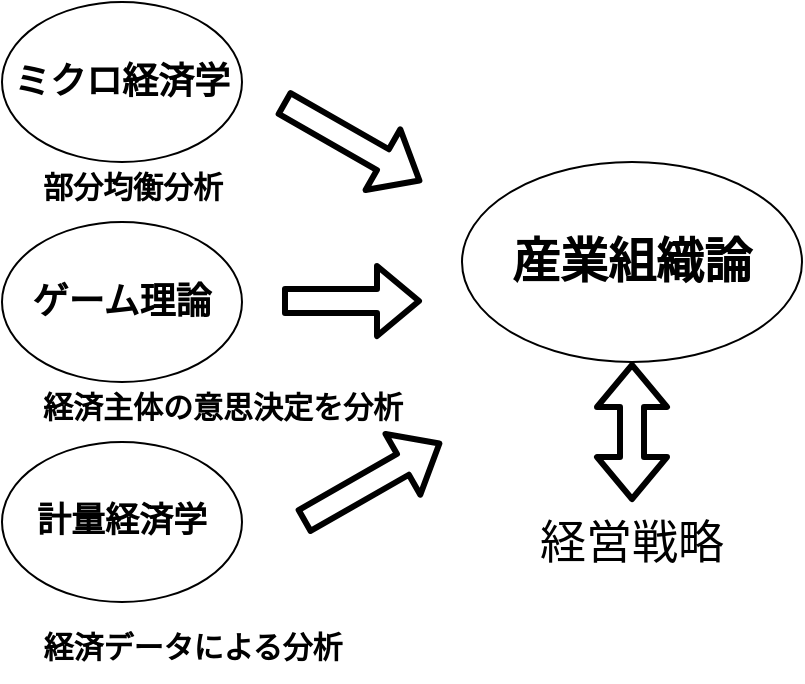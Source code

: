 <mxfile>
    <diagram id="y2wP-kBiyrwibJE8PbPl" name="Page-1">
        <mxGraphModel dx="478" dy="437" grid="0" gridSize="10" guides="1" tooltips="1" connect="1" arrows="1" fold="1" page="1" pageScale="1" pageWidth="827" pageHeight="1169" background="#ffffff" math="0" shadow="0">
            <root>
                <mxCell id="0"/>
                <mxCell id="1" parent="0"/>
                <mxCell id="2" value="&lt;h3&gt;&lt;font color=&quot;#000000&quot; style=&quot;font-size: 18px&quot;&gt;ミクロ経済学&lt;/font&gt;&lt;/h3&gt;" style="ellipse;whiteSpace=wrap;html=1;fillColor=#FFFFFF;strokeColor=#000000;" vertex="1" parent="1">
                    <mxGeometry x="40" y="80" width="120" height="80" as="geometry"/>
                </mxCell>
                <mxCell id="3" value="&lt;h3&gt;&lt;font color=&quot;#000000&quot; style=&quot;font-size: 18px&quot;&gt;ゲーム理論&lt;/font&gt;&lt;/h3&gt;" style="ellipse;whiteSpace=wrap;html=1;strokeColor=#000000;fillColor=#FFFFFF;" vertex="1" parent="1">
                    <mxGeometry x="40" y="190" width="120" height="80" as="geometry"/>
                </mxCell>
                <mxCell id="4" value="&lt;h3&gt;&lt;font color=&quot;#000000&quot; style=&quot;font-size: 17px&quot;&gt;計量経済学&lt;/font&gt;&lt;/h3&gt;" style="ellipse;whiteSpace=wrap;html=1;strokeColor=#000000;fillColor=#FFFFFF;" vertex="1" parent="1">
                    <mxGeometry x="40" y="300" width="120" height="80" as="geometry"/>
                </mxCell>
                <mxCell id="5" value="&lt;h2&gt;&lt;font color=&quot;#000000&quot; style=&quot;font-size: 24px&quot;&gt;産業組織論&lt;/font&gt;&lt;/h2&gt;" style="ellipse;whiteSpace=wrap;html=1;strokeColor=#000000;fillColor=#FFFFFF;" vertex="1" parent="1">
                    <mxGeometry x="270" y="160" width="170" height="100" as="geometry"/>
                </mxCell>
                <mxCell id="6" value="" style="shape=flexArrow;endArrow=classic;startArrow=classic;html=1;entryX=0.5;entryY=1;entryDx=0;entryDy=0;strokeColor=#000000;strokeWidth=3;" edge="1" parent="1" target="5">
                    <mxGeometry width="50" height="50" relative="1" as="geometry">
                        <mxPoint x="355" y="330" as="sourcePoint"/>
                        <mxPoint x="400" y="310" as="targetPoint"/>
                    </mxGeometry>
                </mxCell>
                <mxCell id="7" value="経営戦略" style="text;html=1;fillColor=none;align=center;verticalAlign=middle;whiteSpace=wrap;rounded=0;fontColor=#000000;fontSize=23;" vertex="1" parent="1">
                    <mxGeometry x="300" y="340" width="110" height="20" as="geometry"/>
                </mxCell>
                <mxCell id="8" value="&lt;font style=&quot;font-size: 15px&quot;&gt;部分均衡分析&lt;/font&gt;" style="text;html=1;align=center;verticalAlign=middle;resizable=0;points=[];autosize=1;fontSize=23;fontColor=#000000;fontStyle=1" vertex="1" parent="1">
                    <mxGeometry x="50" y="150" width="110" height="40" as="geometry"/>
                </mxCell>
                <mxCell id="9" value="&lt;font style=&quot;font-size: 15px&quot;&gt;&lt;b&gt;経済主体の意思決定を分析&lt;/b&gt;&lt;/font&gt;" style="text;html=1;align=center;verticalAlign=middle;resizable=0;points=[];autosize=1;fontSize=23;fontColor=#000000;" vertex="1" parent="1">
                    <mxGeometry x="50" y="260" width="200" height="40" as="geometry"/>
                </mxCell>
                <mxCell id="10" value="&lt;font style=&quot;font-size: 15px&quot;&gt;&lt;b&gt;経済データによる分析&lt;/b&gt;&lt;/font&gt;" style="text;html=1;align=center;verticalAlign=middle;resizable=0;points=[];autosize=1;fontSize=23;fontColor=#000000;" vertex="1" parent="1">
                    <mxGeometry x="50" y="380" width="170" height="40" as="geometry"/>
                </mxCell>
                <mxCell id="11" value="" style="shape=flexArrow;endArrow=classic;html=1;strokeColor=#000000;strokeWidth=3;fontSize=23;fontColor=#000000;" edge="1" parent="1">
                    <mxGeometry width="50" height="50" relative="1" as="geometry">
                        <mxPoint x="180" y="130" as="sourcePoint"/>
                        <mxPoint x="250" y="170" as="targetPoint"/>
                        <Array as="points">
                            <mxPoint x="250" y="170"/>
                        </Array>
                    </mxGeometry>
                </mxCell>
                <mxCell id="12" value="" style="shape=flexArrow;endArrow=classic;html=1;strokeColor=#000000;strokeWidth=3;fontSize=23;fontColor=#000000;" edge="1" parent="1">
                    <mxGeometry width="50" height="50" relative="1" as="geometry">
                        <mxPoint x="180" y="229.5" as="sourcePoint"/>
                        <mxPoint x="250" y="229.5" as="targetPoint"/>
                    </mxGeometry>
                </mxCell>
                <mxCell id="14" value="" style="shape=flexArrow;endArrow=classic;html=1;strokeColor=#000000;strokeWidth=3;fontSize=23;fontColor=#000000;" edge="1" parent="1">
                    <mxGeometry width="50" height="50" relative="1" as="geometry">
                        <mxPoint x="190" y="340" as="sourcePoint"/>
                        <mxPoint x="260" y="300" as="targetPoint"/>
                    </mxGeometry>
                </mxCell>
            </root>
        </mxGraphModel>
    </diagram>
</mxfile>